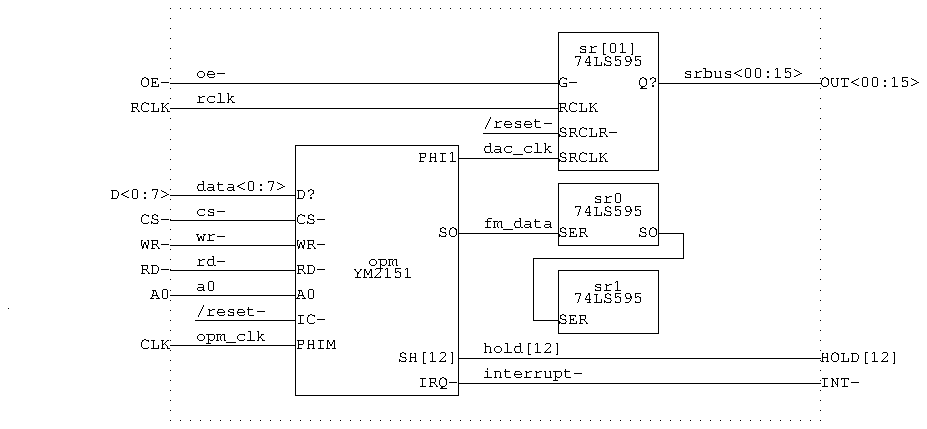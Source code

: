 .PS
.nr VS \n(.v
.nr PQ \n(.f
.nr PS \n(.s
.vs 6
.ft CW
.ps 6
scale = 16/0.125
line from (0,-216) to (0,-216)
line from (336,-184) to (336,-224)
line from (432,-184) to (336,-184)
line from (432,-168) to (432,-184)
line from (416,-168) to (432,-168)
"SO" rjust   at (416,-168)
"/reset-" ljust above at (304,-104)
"oe-" ljust above at (120,-72)
"PHIM" ljust   at (184,-240)
box ht 160 wid 104 with .nw at (184,-112)
"opm"  above at (240,-192)
"YM2151"  above at (240,-200)
line from (184,-144) to (104,-144)
"D?" ljust   at (184,-144)
line from (184,-160) to (104,-160)
"CS-" ljust   at (184,-160)
line from (184,-176) to (104,-176)
"WR-" ljust   at (184,-176)
line from (184,-192) to (104,-192)
"RD-" ljust   at (184,-192)
line from (184,-208) to (104,-208)
"A0" ljust   at (184,-208)
"IC-" ljust   at (184,-224)
line from (288,-168) to (352,-168)
"SH[12]" rjust   at (288,-248)
line from (184,-240) to (104,-240)
line from (288,-264) to (520,-264)
"IRQ-" rjust   at (288,-264)
"fm_data" ljust above at (304,-168)
"data<0:7>" ljust above at (120,-144)
"wr-" ljust above at (120,-176)
"rd-" ljust above at (120,-192)
"a0" ljust above at (120,-208)
"/reset-" ljust above at (120,-224)
"opm_clk" ljust above at (120,-240)
"interrupt-" ljust above at (304,-264)
box dotted ht 264 wid 416 with .nw at (104,-24)
"D<0:7>" rjust   at (104,-144)
"WR-" rjust   at (104,-176)
"RD-" rjust   at (104,-192)
"A0" rjust   at (104,-208)
"CLK" rjust   at (104,-240)
"INT-" ljust   at (520,-264)
"CS-" rjust   at (104,-160)
"cs-" ljust above at (120,-160)
"SO" rjust   at (288,-168)
"hold[12]" ljust above at (304,-248)
"PHI1" rjust   at (288,-120)
"dac_clk" ljust above at (304,-120)
box ht 88 wid 64 with .nw at (352,-40)
"SER" ljust   at (352,-168)
line from (288,-120) to (352,-120)
"SRCLK" ljust   at (352,-120)
box ht 40 wid 64 with .nw at (352,-136)
line from (352,-104) to (304,-104)
"SRCLR-" ljust   at (352,-104)
"sr0"  above at (384,-152)
"74LS595"  above at (384,-160)
"sr[01]"  above at (384,-56)
"74LS595"  above at (384,-64)
"G-" ljust   at (352,-72)
line from (104,-72) to (352,-72)
"RCLK" ljust   at (352,-88)
line from (416,-72) to (520,-72)
"Q?" rjust   at (416,-72)
"OUT<00:15>" ljust   at (520,-72)
"OE-" rjust   at (104,-72)
"srbus<00:15>" ljust above at (432,-72)
line from (104,-88) to (352,-88)
"RCLK" rjust   at (104,-88)
"rclk" ljust above at (120,-88)
line from (288,-248) to (520,-248)
"HOLD[12]" ljust   at (520,-248)
line from (120,-224) to (184,-224)
"" ljust above at (120,-224)
box ht 40 wid 64 with .nw at (352,-192)
line from (336,-224) to (352,-224)
"SER" ljust   at (352,-224)
"sr1"  above at (384,-208)
"74LS595"  above at (384,-216)
.vs \n(VSu
.ft \n(PQ
.ps \n(PS
.PE
